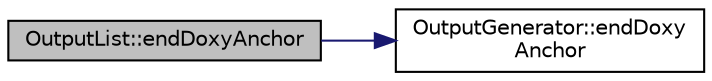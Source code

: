digraph "OutputList::endDoxyAnchor"
{
 // LATEX_PDF_SIZE
  edge [fontname="Helvetica",fontsize="10",labelfontname="Helvetica",labelfontsize="10"];
  node [fontname="Helvetica",fontsize="10",shape=record];
  rankdir="LR";
  Node1 [label="OutputList::endDoxyAnchor",height=0.2,width=0.4,color="black", fillcolor="grey75", style="filled", fontcolor="black",tooltip=" "];
  Node1 -> Node2 [color="midnightblue",fontsize="10",style="solid",fontname="Helvetica"];
  Node2 [label="OutputGenerator::endDoxy\lAnchor",height=0.2,width=0.4,color="black", fillcolor="white", style="filled",URL="$classOutputGenerator.html#af7b192445835b7aed03a272faa69f02a",tooltip=" "];
}
